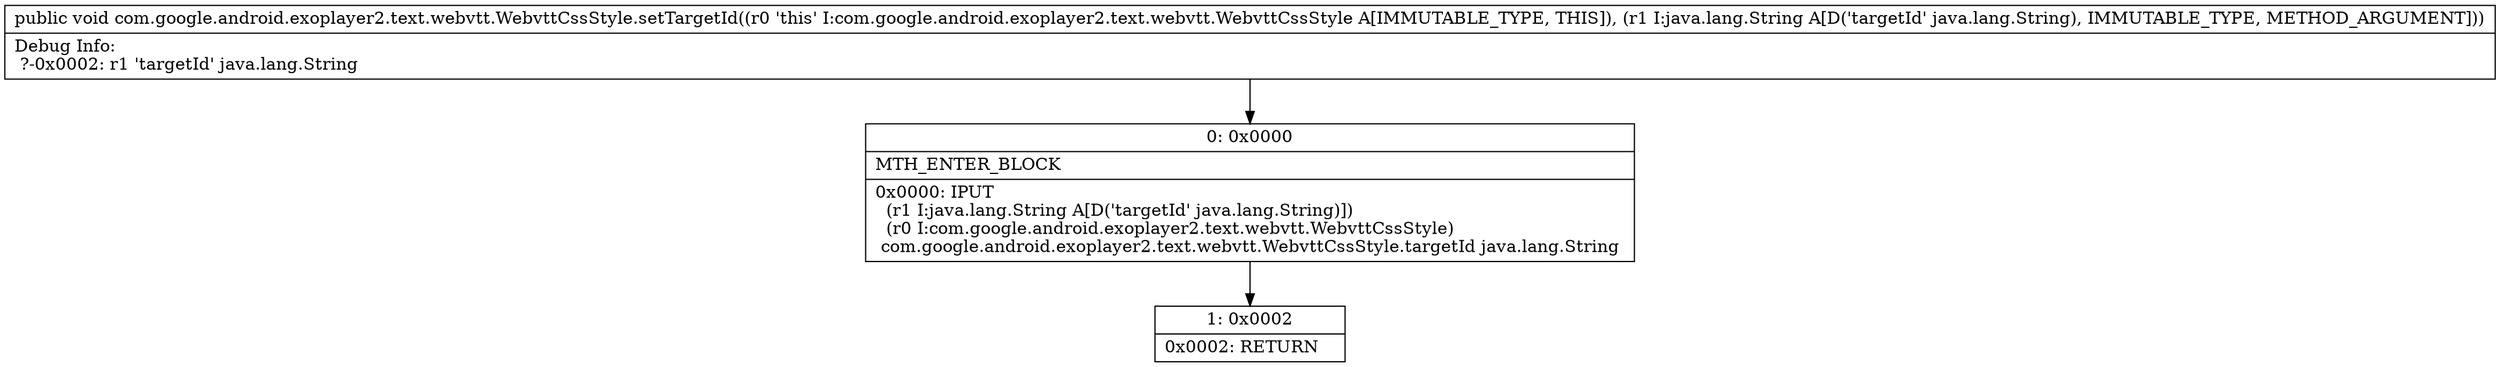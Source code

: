 digraph "CFG forcom.google.android.exoplayer2.text.webvtt.WebvttCssStyle.setTargetId(Ljava\/lang\/String;)V" {
Node_0 [shape=record,label="{0\:\ 0x0000|MTH_ENTER_BLOCK\l|0x0000: IPUT  \l  (r1 I:java.lang.String A[D('targetId' java.lang.String)])\l  (r0 I:com.google.android.exoplayer2.text.webvtt.WebvttCssStyle)\l com.google.android.exoplayer2.text.webvtt.WebvttCssStyle.targetId java.lang.String \l}"];
Node_1 [shape=record,label="{1\:\ 0x0002|0x0002: RETURN   \l}"];
MethodNode[shape=record,label="{public void com.google.android.exoplayer2.text.webvtt.WebvttCssStyle.setTargetId((r0 'this' I:com.google.android.exoplayer2.text.webvtt.WebvttCssStyle A[IMMUTABLE_TYPE, THIS]), (r1 I:java.lang.String A[D('targetId' java.lang.String), IMMUTABLE_TYPE, METHOD_ARGUMENT]))  | Debug Info:\l  ?\-0x0002: r1 'targetId' java.lang.String\l}"];
MethodNode -> Node_0;
Node_0 -> Node_1;
}

